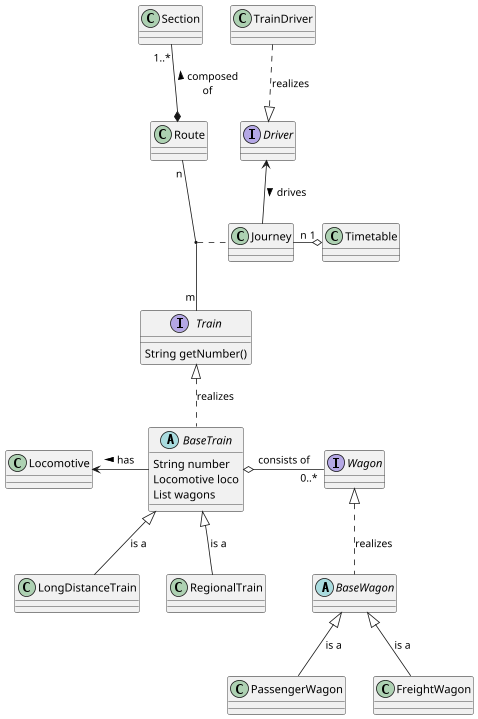 @startuml
'https://plantuml.com/class-diagram

'skinparam groupInheritance 2

scale 0.8

interface Train {
  String getNumber()
}
abstract class BaseTrain {
  String number
  Locomotive loco
  List wagons
}
class LongDistanceTrain
class RegionalTrain
class Locomotive

class Journey
interface Driver
class TrainDriver

interface Wagon
abstract class BaseWagon
class PassengerWagon
class FreightWagon

'class Network
class Route
class Section
class Timetable

' Train model
Train             <|..          BaseTrain         : realizes
BaseTrain         <|--          LongDistanceTrain : is a
BaseTrain         <|--          RegionalTrain     : is a
BaseTrain         -l->          Locomotive        : > has
BaseTrain         o-r-  "0..*"  Wagon             : consists of
Wagon             <|..          BaseWagon         : realizes
BaseWagon         <|--          PassengerWagon    : is a
BaseWagon         <|--          FreightWagon      : is a

' Route model
'Network      "1"  -l-   "n"    Route
Route             *-u-  "1..*" Section            : < composed\nof

' Journey model
Route        "n"  --    "m"    Train
(Route,Train)     ..           Journey
Journey      "n"  -r-o  "1"    Timetable
Journey           -u->         Driver             : < drives
Driver            <|.u.        TrainDriver        : realizes

@enduml